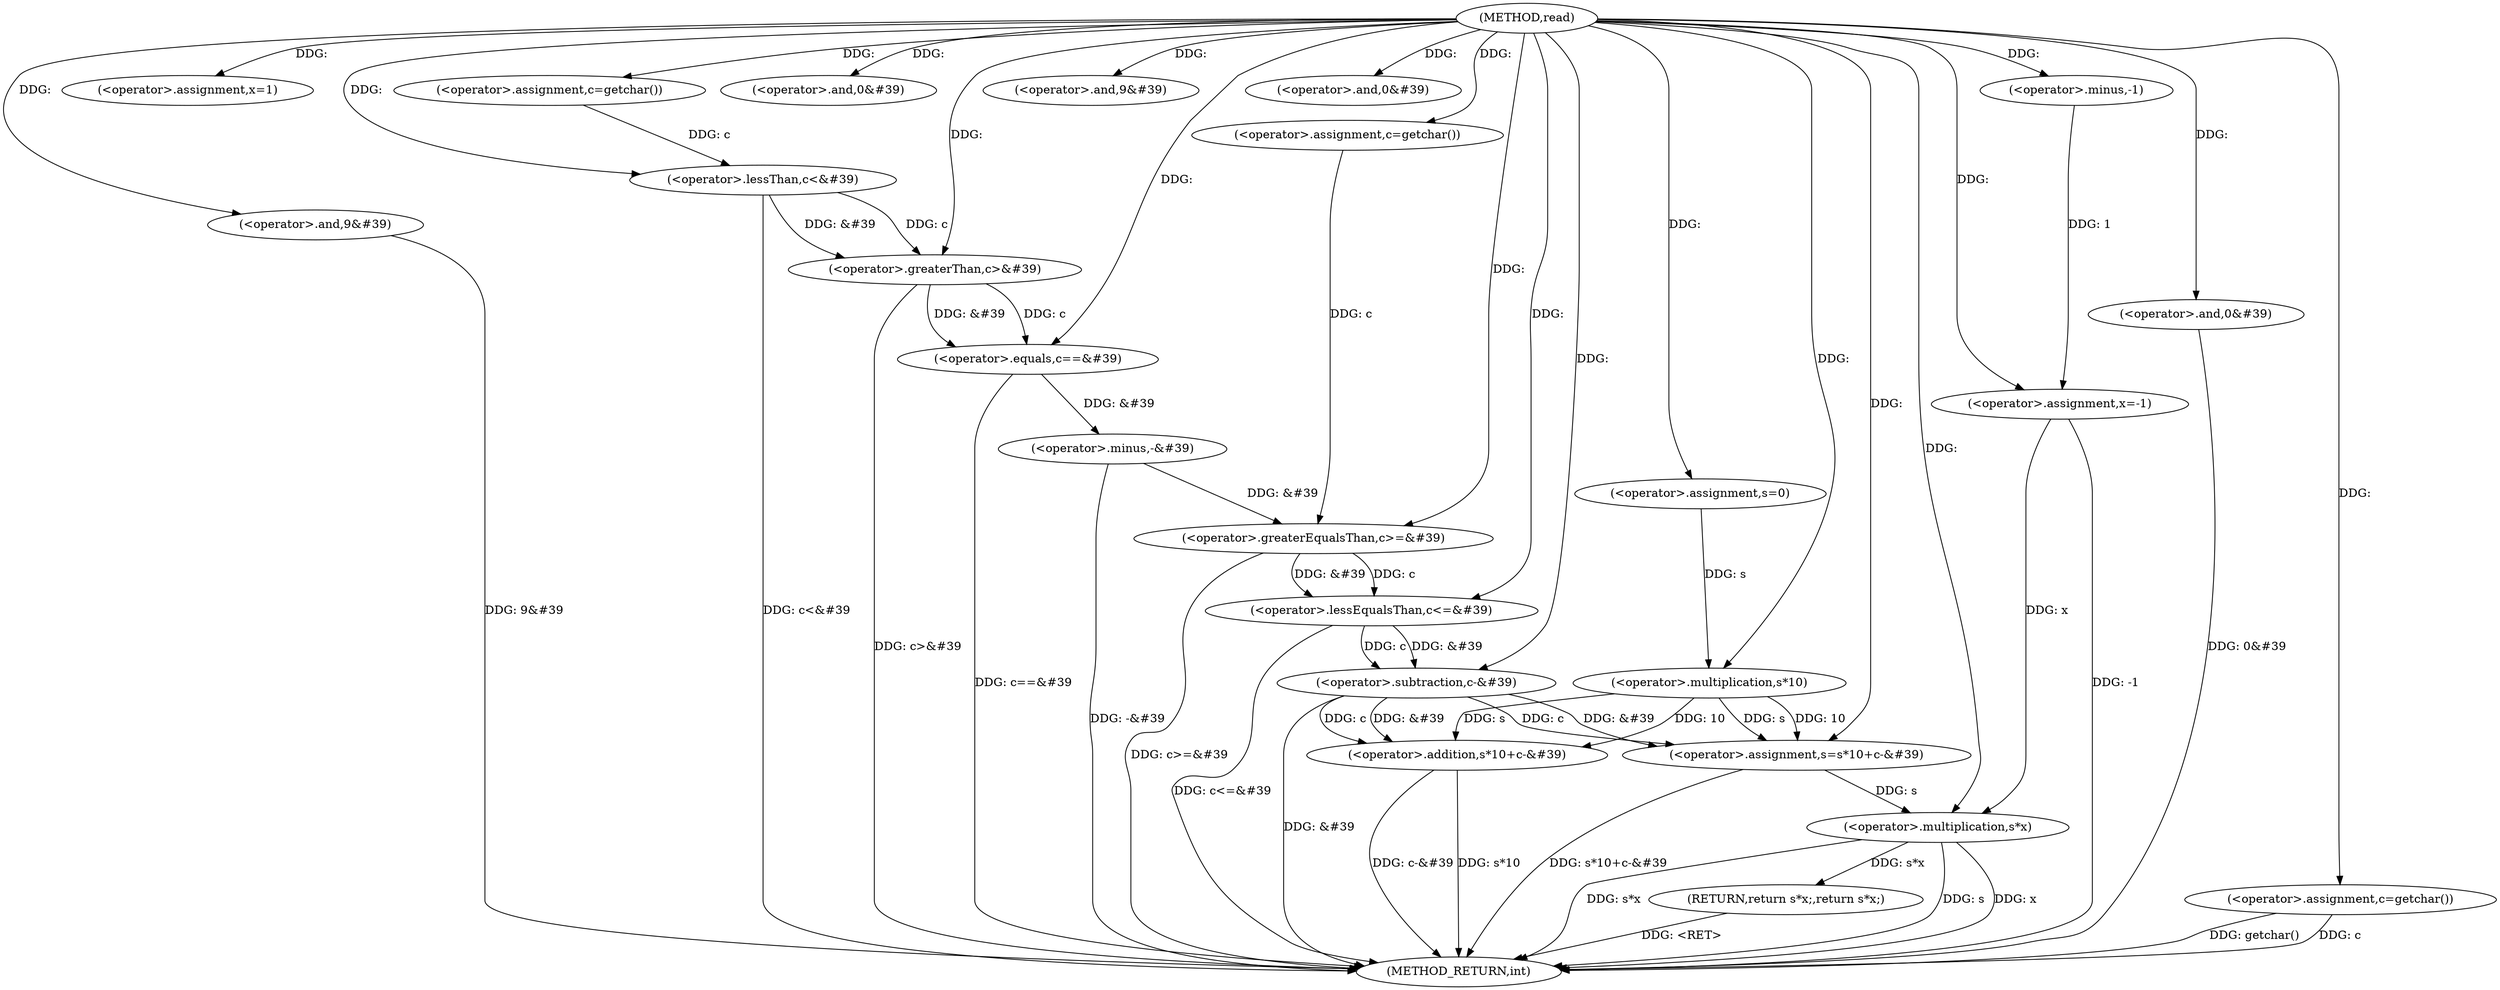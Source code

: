 digraph "read" {  
"1000371" [label = "(METHOD,read)" ]
"1000449" [label = "(METHOD_RETURN,int)" ]
"1000374" [label = "(<operator>.assignment,c=getchar())" ]
"1000378" [label = "(<operator>.assignment,x=1)" ]
"1000382" [label = "(<operator>.assignment,s=0)" ]
"1000385" [label = "(<operator>.lessThan,c<&#39)" ]
"1000389" [label = "(<operator>.and,0&#39)" ]
"1000392" [label = "(<operator>.greaterThan,c>&#39)" ]
"1000396" [label = "(<operator>.and,9&#39)" ]
"1000414" [label = "(<operator>.greaterEqualsThan,c>=&#39)" ]
"1000418" [label = "(<operator>.and,0&#39)" ]
"1000421" [label = "(<operator>.lessEqualsThan,c<=&#39)" ]
"1000425" [label = "(<operator>.and,9&#39)" ]
"1000445" [label = "(RETURN,return s*x;,return s*x;)" ]
"1000400" [label = "(<operator>.equals,c==&#39)" ]
"1000404" [label = "(<operator>.minus,-&#39)" ]
"1000407" [label = "(<operator>.assignment,x=-1)" ]
"1000411" [label = "(<operator>.assignment,c=getchar())" ]
"1000429" [label = "(<operator>.assignment,s=s*10+c-&#39)" ]
"1000439" [label = "(<operator>.and,0&#39)" ]
"1000442" [label = "(<operator>.assignment,c=getchar())" ]
"1000446" [label = "(<operator>.multiplication,s*x)" ]
"1000409" [label = "(<operator>.minus,-1)" ]
"1000431" [label = "(<operator>.addition,s*10+c-&#39)" ]
"1000432" [label = "(<operator>.multiplication,s*10)" ]
"1000435" [label = "(<operator>.subtraction,c-&#39)" ]
  "1000385" -> "1000449"  [ label = "DDG: c<&#39"] 
  "1000392" -> "1000449"  [ label = "DDG: c>&#39"] 
  "1000400" -> "1000449"  [ label = "DDG: c==&#39"] 
  "1000404" -> "1000449"  [ label = "DDG: -&#39"] 
  "1000407" -> "1000449"  [ label = "DDG: -1"] 
  "1000414" -> "1000449"  [ label = "DDG: c>=&#39"] 
  "1000421" -> "1000449"  [ label = "DDG: c<=&#39"] 
  "1000425" -> "1000449"  [ label = "DDG: 9&#39"] 
  "1000431" -> "1000449"  [ label = "DDG: s*10"] 
  "1000435" -> "1000449"  [ label = "DDG: &#39"] 
  "1000431" -> "1000449"  [ label = "DDG: c-&#39"] 
  "1000429" -> "1000449"  [ label = "DDG: s*10+c-&#39"] 
  "1000439" -> "1000449"  [ label = "DDG: 0&#39"] 
  "1000442" -> "1000449"  [ label = "DDG: c"] 
  "1000442" -> "1000449"  [ label = "DDG: getchar()"] 
  "1000446" -> "1000449"  [ label = "DDG: s"] 
  "1000446" -> "1000449"  [ label = "DDG: x"] 
  "1000446" -> "1000449"  [ label = "DDG: s*x"] 
  "1000445" -> "1000449"  [ label = "DDG: <RET>"] 
  "1000371" -> "1000374"  [ label = "DDG: "] 
  "1000371" -> "1000378"  [ label = "DDG: "] 
  "1000371" -> "1000382"  [ label = "DDG: "] 
  "1000446" -> "1000445"  [ label = "DDG: s*x"] 
  "1000374" -> "1000385"  [ label = "DDG: c"] 
  "1000371" -> "1000385"  [ label = "DDG: "] 
  "1000371" -> "1000389"  [ label = "DDG: "] 
  "1000385" -> "1000392"  [ label = "DDG: c"] 
  "1000371" -> "1000392"  [ label = "DDG: "] 
  "1000385" -> "1000392"  [ label = "DDG: &#39"] 
  "1000371" -> "1000396"  [ label = "DDG: "] 
  "1000409" -> "1000407"  [ label = "DDG: 1"] 
  "1000371" -> "1000411"  [ label = "DDG: "] 
  "1000411" -> "1000414"  [ label = "DDG: c"] 
  "1000371" -> "1000414"  [ label = "DDG: "] 
  "1000404" -> "1000414"  [ label = "DDG: &#39"] 
  "1000371" -> "1000418"  [ label = "DDG: "] 
  "1000414" -> "1000421"  [ label = "DDG: c"] 
  "1000371" -> "1000421"  [ label = "DDG: "] 
  "1000414" -> "1000421"  [ label = "DDG: &#39"] 
  "1000371" -> "1000425"  [ label = "DDG: "] 
  "1000435" -> "1000429"  [ label = "DDG: &#39"] 
  "1000435" -> "1000429"  [ label = "DDG: c"] 
  "1000432" -> "1000429"  [ label = "DDG: 10"] 
  "1000432" -> "1000429"  [ label = "DDG: s"] 
  "1000371" -> "1000442"  [ label = "DDG: "] 
  "1000392" -> "1000400"  [ label = "DDG: c"] 
  "1000371" -> "1000400"  [ label = "DDG: "] 
  "1000392" -> "1000400"  [ label = "DDG: &#39"] 
  "1000400" -> "1000404"  [ label = "DDG: &#39"] 
  "1000371" -> "1000407"  [ label = "DDG: "] 
  "1000371" -> "1000429"  [ label = "DDG: "] 
  "1000371" -> "1000439"  [ label = "DDG: "] 
  "1000429" -> "1000446"  [ label = "DDG: s"] 
  "1000371" -> "1000446"  [ label = "DDG: "] 
  "1000407" -> "1000446"  [ label = "DDG: x"] 
  "1000371" -> "1000409"  [ label = "DDG: "] 
  "1000432" -> "1000431"  [ label = "DDG: 10"] 
  "1000432" -> "1000431"  [ label = "DDG: s"] 
  "1000435" -> "1000431"  [ label = "DDG: &#39"] 
  "1000435" -> "1000431"  [ label = "DDG: c"] 
  "1000382" -> "1000432"  [ label = "DDG: s"] 
  "1000371" -> "1000432"  [ label = "DDG: "] 
  "1000421" -> "1000435"  [ label = "DDG: c"] 
  "1000371" -> "1000435"  [ label = "DDG: "] 
  "1000421" -> "1000435"  [ label = "DDG: &#39"] 
}
